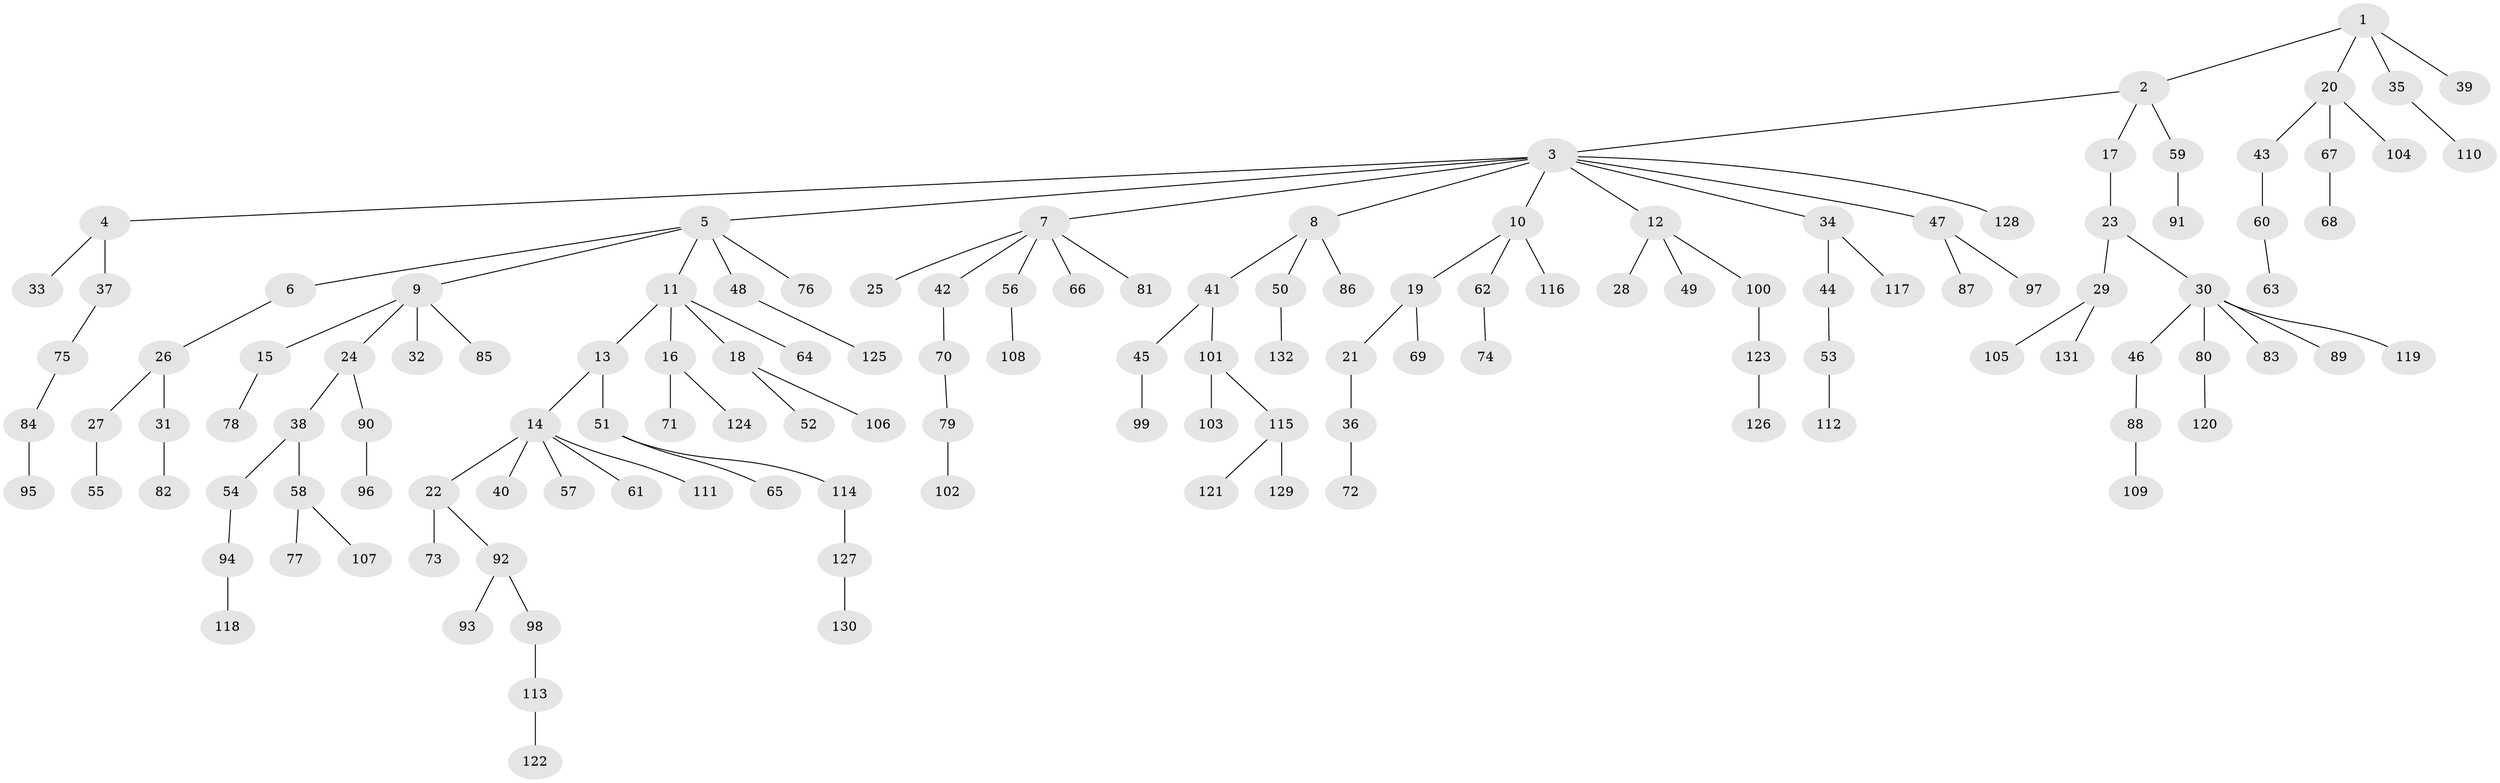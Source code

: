 // Generated by graph-tools (version 1.1) at 2025/37/03/09/25 02:37:09]
// undirected, 132 vertices, 131 edges
graph export_dot {
graph [start="1"]
  node [color=gray90,style=filled];
  1;
  2;
  3;
  4;
  5;
  6;
  7;
  8;
  9;
  10;
  11;
  12;
  13;
  14;
  15;
  16;
  17;
  18;
  19;
  20;
  21;
  22;
  23;
  24;
  25;
  26;
  27;
  28;
  29;
  30;
  31;
  32;
  33;
  34;
  35;
  36;
  37;
  38;
  39;
  40;
  41;
  42;
  43;
  44;
  45;
  46;
  47;
  48;
  49;
  50;
  51;
  52;
  53;
  54;
  55;
  56;
  57;
  58;
  59;
  60;
  61;
  62;
  63;
  64;
  65;
  66;
  67;
  68;
  69;
  70;
  71;
  72;
  73;
  74;
  75;
  76;
  77;
  78;
  79;
  80;
  81;
  82;
  83;
  84;
  85;
  86;
  87;
  88;
  89;
  90;
  91;
  92;
  93;
  94;
  95;
  96;
  97;
  98;
  99;
  100;
  101;
  102;
  103;
  104;
  105;
  106;
  107;
  108;
  109;
  110;
  111;
  112;
  113;
  114;
  115;
  116;
  117;
  118;
  119;
  120;
  121;
  122;
  123;
  124;
  125;
  126;
  127;
  128;
  129;
  130;
  131;
  132;
  1 -- 2;
  1 -- 20;
  1 -- 35;
  1 -- 39;
  2 -- 3;
  2 -- 17;
  2 -- 59;
  3 -- 4;
  3 -- 5;
  3 -- 7;
  3 -- 8;
  3 -- 10;
  3 -- 12;
  3 -- 34;
  3 -- 47;
  3 -- 128;
  4 -- 33;
  4 -- 37;
  5 -- 6;
  5 -- 9;
  5 -- 11;
  5 -- 48;
  5 -- 76;
  6 -- 26;
  7 -- 25;
  7 -- 42;
  7 -- 56;
  7 -- 66;
  7 -- 81;
  8 -- 41;
  8 -- 50;
  8 -- 86;
  9 -- 15;
  9 -- 24;
  9 -- 32;
  9 -- 85;
  10 -- 19;
  10 -- 62;
  10 -- 116;
  11 -- 13;
  11 -- 16;
  11 -- 18;
  11 -- 64;
  12 -- 28;
  12 -- 49;
  12 -- 100;
  13 -- 14;
  13 -- 51;
  14 -- 22;
  14 -- 40;
  14 -- 57;
  14 -- 61;
  14 -- 111;
  15 -- 78;
  16 -- 71;
  16 -- 124;
  17 -- 23;
  18 -- 52;
  18 -- 106;
  19 -- 21;
  19 -- 69;
  20 -- 43;
  20 -- 67;
  20 -- 104;
  21 -- 36;
  22 -- 73;
  22 -- 92;
  23 -- 29;
  23 -- 30;
  24 -- 38;
  24 -- 90;
  26 -- 27;
  26 -- 31;
  27 -- 55;
  29 -- 105;
  29 -- 131;
  30 -- 46;
  30 -- 80;
  30 -- 83;
  30 -- 89;
  30 -- 119;
  31 -- 82;
  34 -- 44;
  34 -- 117;
  35 -- 110;
  36 -- 72;
  37 -- 75;
  38 -- 54;
  38 -- 58;
  41 -- 45;
  41 -- 101;
  42 -- 70;
  43 -- 60;
  44 -- 53;
  45 -- 99;
  46 -- 88;
  47 -- 87;
  47 -- 97;
  48 -- 125;
  50 -- 132;
  51 -- 65;
  51 -- 114;
  53 -- 112;
  54 -- 94;
  56 -- 108;
  58 -- 77;
  58 -- 107;
  59 -- 91;
  60 -- 63;
  62 -- 74;
  67 -- 68;
  70 -- 79;
  75 -- 84;
  79 -- 102;
  80 -- 120;
  84 -- 95;
  88 -- 109;
  90 -- 96;
  92 -- 93;
  92 -- 98;
  94 -- 118;
  98 -- 113;
  100 -- 123;
  101 -- 103;
  101 -- 115;
  113 -- 122;
  114 -- 127;
  115 -- 121;
  115 -- 129;
  123 -- 126;
  127 -- 130;
}
